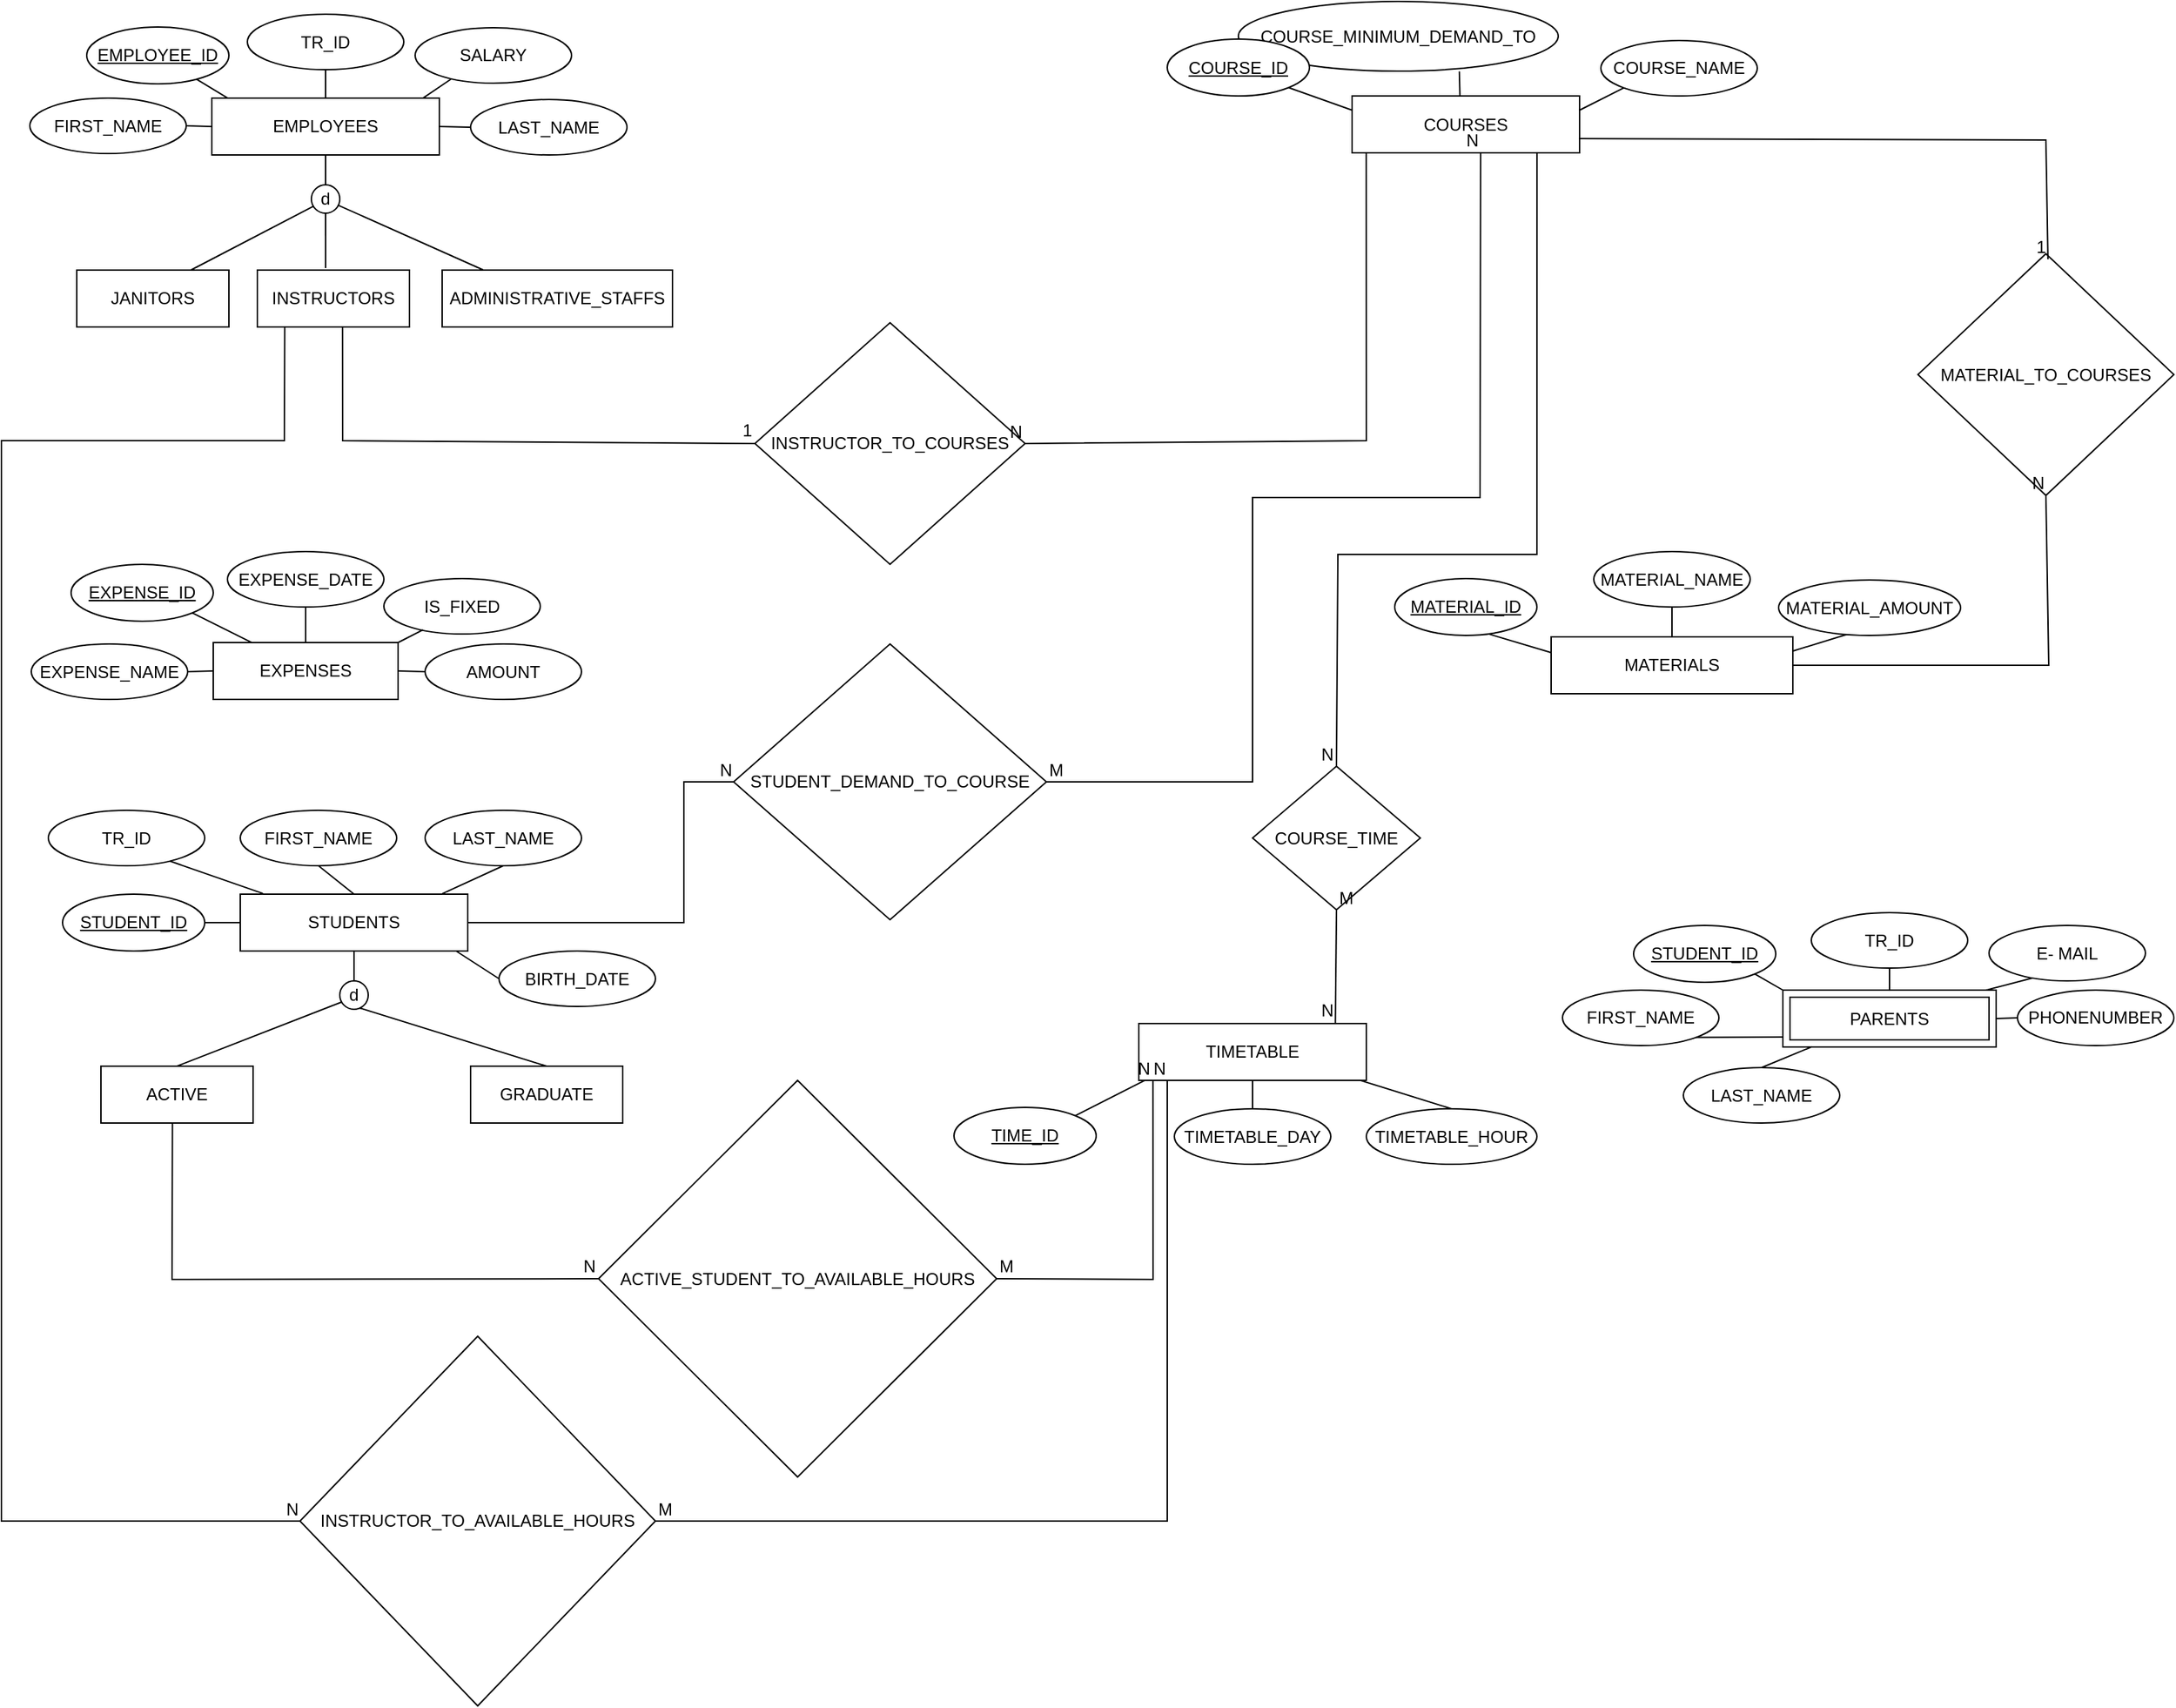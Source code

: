 <mxfile version="22.1.4" type="device">
  <diagram name="Sayfa -1" id="d-kzM8eMWP5BgxHmfikW">
    <mxGraphModel dx="7234" dy="7823" grid="1" gridSize="10" guides="1" tooltips="1" connect="1" arrows="1" fold="1" page="1" pageScale="1" pageWidth="1169" pageHeight="827" math="0" shadow="0">
      <root>
        <mxCell id="0" />
        <mxCell id="1" parent="0" />
        <mxCell id="DwUaBpvBbQlG7ZUZZvnP-1" value="EMPLOYEES" style="rounded=0;whiteSpace=wrap;html=1;" parent="1" vertex="1">
          <mxGeometry x="-3332" y="-5721" width="160" height="40" as="geometry" />
        </mxCell>
        <mxCell id="DwUaBpvBbQlG7ZUZZvnP-3" value="FIRST_NAME" style="ellipse;whiteSpace=wrap;html=1;" parent="1" vertex="1">
          <mxGeometry x="-3460" y="-5721" width="110" height="39" as="geometry" />
        </mxCell>
        <mxCell id="DwUaBpvBbQlG7ZUZZvnP-8" value="TR_ID" style="ellipse;whiteSpace=wrap;html=1;" parent="1" vertex="1">
          <mxGeometry x="-3307" y="-5780" width="110" height="39" as="geometry" />
        </mxCell>
        <mxCell id="DwUaBpvBbQlG7ZUZZvnP-9" value="SALARY" style="ellipse;whiteSpace=wrap;html=1;" parent="1" vertex="1">
          <mxGeometry x="-3189" y="-5770.5" width="110" height="39" as="geometry" />
        </mxCell>
        <mxCell id="DwUaBpvBbQlG7ZUZZvnP-14" value="" style="endArrow=none;html=1;rounded=0;entryX=0.5;entryY=1;entryDx=0;entryDy=0;exitX=0.5;exitY=0;exitDx=0;exitDy=0;" parent="1" source="DwUaBpvBbQlG7ZUZZvnP-1" target="DwUaBpvBbQlG7ZUZZvnP-8" edge="1">
          <mxGeometry width="50" height="50" relative="1" as="geometry">
            <mxPoint x="-3310" y="-5690" as="sourcePoint" />
            <mxPoint x="-3260" y="-5740" as="targetPoint" />
          </mxGeometry>
        </mxCell>
        <mxCell id="DwUaBpvBbQlG7ZUZZvnP-15" value="" style="endArrow=none;html=1;rounded=0;entryX=0.228;entryY=0.929;entryDx=0;entryDy=0;entryPerimeter=0;exitX=0.929;exitY=-0.002;exitDx=0;exitDy=0;exitPerimeter=0;" parent="1" source="DwUaBpvBbQlG7ZUZZvnP-1" target="DwUaBpvBbQlG7ZUZZvnP-9" edge="1">
          <mxGeometry width="50" height="50" relative="1" as="geometry">
            <mxPoint x="-3210" y="-5720" as="sourcePoint" />
            <mxPoint x="-3190" y="-5740" as="targetPoint" />
          </mxGeometry>
        </mxCell>
        <mxCell id="DwUaBpvBbQlG7ZUZZvnP-16" value="" style="endArrow=none;html=1;rounded=0;entryX=1;entryY=0.5;entryDx=0;entryDy=0;exitX=0;exitY=0.5;exitDx=0;exitDy=0;" parent="1" source="DwUaBpvBbQlG7ZUZZvnP-1" target="DwUaBpvBbQlG7ZUZZvnP-3" edge="1">
          <mxGeometry width="50" height="50" relative="1" as="geometry">
            <mxPoint x="-3110" y="-5650" as="sourcePoint" />
            <mxPoint x="-3390" y="-5740" as="targetPoint" />
          </mxGeometry>
        </mxCell>
        <mxCell id="DwUaBpvBbQlG7ZUZZvnP-20" value="JANITORS" style="rounded=0;whiteSpace=wrap;html=1;" parent="1" vertex="1">
          <mxGeometry x="-3427" y="-5600" width="107" height="40" as="geometry" />
        </mxCell>
        <mxCell id="DwUaBpvBbQlG7ZUZZvnP-22" value="INSTRUCTORS" style="rounded=0;whiteSpace=wrap;html=1;" parent="1" vertex="1">
          <mxGeometry x="-3300" y="-5600" width="107" height="40" as="geometry" />
        </mxCell>
        <mxCell id="DwUaBpvBbQlG7ZUZZvnP-23" value="ADMINISTRATIVE_STAFFS" style="rounded=0;whiteSpace=wrap;html=1;" parent="1" vertex="1">
          <mxGeometry x="-3170" y="-5600" width="162" height="40" as="geometry" />
        </mxCell>
        <mxCell id="DwUaBpvBbQlG7ZUZZvnP-24" value="" style="endArrow=none;html=1;rounded=0;exitX=0.449;exitY=-0.035;exitDx=0;exitDy=0;exitPerimeter=0;entryX=0.5;entryY=1;entryDx=0;entryDy=0;" parent="1" source="DwUaBpvBbQlG7ZUZZvnP-22" target="DwUaBpvBbQlG7ZUZZvnP-26" edge="1">
          <mxGeometry width="50" height="50" relative="1" as="geometry">
            <mxPoint x="-3270" y="-5620" as="sourcePoint" />
            <mxPoint x="-3280" y="-5640" as="targetPoint" />
          </mxGeometry>
        </mxCell>
        <mxCell id="DwUaBpvBbQlG7ZUZZvnP-25" value="" style="endArrow=none;html=1;rounded=0;exitX=0.75;exitY=0;exitDx=0;exitDy=0;entryX=0.195;entryY=0.693;entryDx=0;entryDy=0;entryPerimeter=0;" parent="1" source="DwUaBpvBbQlG7ZUZZvnP-20" target="DwUaBpvBbQlG7ZUZZvnP-26" edge="1">
          <mxGeometry width="50" height="50" relative="1" as="geometry">
            <mxPoint x="-3270" y="-5620" as="sourcePoint" />
            <mxPoint x="-3280" y="-5640" as="targetPoint" />
          </mxGeometry>
        </mxCell>
        <mxCell id="DwUaBpvBbQlG7ZUZZvnP-26" value="d" style="ellipse;whiteSpace=wrap;html=1;aspect=fixed;" parent="1" vertex="1">
          <mxGeometry x="-3262" y="-5660" width="20" height="20" as="geometry" />
        </mxCell>
        <mxCell id="DwUaBpvBbQlG7ZUZZvnP-28" value="" style="endArrow=none;html=1;rounded=0;exitX=0.178;exitY=-0.003;exitDx=0;exitDy=0;entryX=0.949;entryY=0.72;entryDx=0;entryDy=0;entryPerimeter=0;exitPerimeter=0;" parent="1" source="DwUaBpvBbQlG7ZUZZvnP-23" target="DwUaBpvBbQlG7ZUZZvnP-26" edge="1">
          <mxGeometry width="50" height="50" relative="1" as="geometry">
            <mxPoint x="-3270" y="-5620" as="sourcePoint" />
            <mxPoint x="-3220" y="-5670" as="targetPoint" />
          </mxGeometry>
        </mxCell>
        <mxCell id="DwUaBpvBbQlG7ZUZZvnP-29" value="" style="endArrow=none;html=1;rounded=0;entryX=0.5;entryY=1;entryDx=0;entryDy=0;exitX=0.5;exitY=0;exitDx=0;exitDy=0;" parent="1" source="DwUaBpvBbQlG7ZUZZvnP-26" target="DwUaBpvBbQlG7ZUZZvnP-1" edge="1">
          <mxGeometry width="50" height="50" relative="1" as="geometry">
            <mxPoint x="-3270" y="-5620" as="sourcePoint" />
            <mxPoint x="-3220" y="-5670" as="targetPoint" />
          </mxGeometry>
        </mxCell>
        <mxCell id="DwUaBpvBbQlG7ZUZZvnP-54" value="STUDENTS" style="rounded=0;whiteSpace=wrap;html=1;" parent="1" vertex="1">
          <mxGeometry x="-3312" y="-5161" width="160" height="40" as="geometry" />
        </mxCell>
        <mxCell id="DwUaBpvBbQlG7ZUZZvnP-55" value="TR_ID" style="ellipse;whiteSpace=wrap;html=1;" parent="1" vertex="1">
          <mxGeometry x="-3447" y="-5220" width="110" height="39" as="geometry" />
        </mxCell>
        <mxCell id="DwUaBpvBbQlG7ZUZZvnP-56" value="FIRST_NAME" style="ellipse;whiteSpace=wrap;html=1;" parent="1" vertex="1">
          <mxGeometry x="-3312" y="-5220" width="110" height="39" as="geometry" />
        </mxCell>
        <mxCell id="DwUaBpvBbQlG7ZUZZvnP-59" value="" style="endArrow=none;html=1;rounded=0;entryX=0.5;entryY=1;entryDx=0;entryDy=0;exitX=0.5;exitY=0;exitDx=0;exitDy=0;" parent="1" source="DwUaBpvBbQlG7ZUZZvnP-54" target="DwUaBpvBbQlG7ZUZZvnP-56" edge="1">
          <mxGeometry width="50" height="50" relative="1" as="geometry">
            <mxPoint x="-3290" y="-5130" as="sourcePoint" />
            <mxPoint x="-3240" y="-5180" as="targetPoint" />
          </mxGeometry>
        </mxCell>
        <mxCell id="DwUaBpvBbQlG7ZUZZvnP-61" value="" style="endArrow=none;html=1;rounded=0;exitX=0.1;exitY=-0.011;exitDx=0;exitDy=0;exitPerimeter=0;entryX=0.778;entryY=0.917;entryDx=0;entryDy=0;entryPerimeter=0;" parent="1" source="DwUaBpvBbQlG7ZUZZvnP-54" target="DwUaBpvBbQlG7ZUZZvnP-55" edge="1">
          <mxGeometry width="50" height="50" relative="1" as="geometry">
            <mxPoint x="-3380" y="-5140" as="sourcePoint" />
            <mxPoint x="-3370" y="-5180" as="targetPoint" />
          </mxGeometry>
        </mxCell>
        <mxCell id="DwUaBpvBbQlG7ZUZZvnP-64" value="ACTIVE" style="rounded=0;whiteSpace=wrap;html=1;" parent="1" vertex="1">
          <mxGeometry x="-3410" y="-5040" width="107" height="40" as="geometry" />
        </mxCell>
        <mxCell id="DwUaBpvBbQlG7ZUZZvnP-66" value="GRADUATE" style="rounded=0;whiteSpace=wrap;html=1;" parent="1" vertex="1">
          <mxGeometry x="-3150" y="-5040" width="107" height="40" as="geometry" />
        </mxCell>
        <mxCell id="DwUaBpvBbQlG7ZUZZvnP-68" value="" style="endArrow=none;html=1;rounded=0;exitX=0.5;exitY=0;exitDx=0;exitDy=0;entryX=0.195;entryY=0.693;entryDx=0;entryDy=0;entryPerimeter=0;" parent="1" source="DwUaBpvBbQlG7ZUZZvnP-64" target="DwUaBpvBbQlG7ZUZZvnP-69" edge="1">
          <mxGeometry width="50" height="50" relative="1" as="geometry">
            <mxPoint x="-3250" y="-5060" as="sourcePoint" />
            <mxPoint x="-3260" y="-5080" as="targetPoint" />
          </mxGeometry>
        </mxCell>
        <mxCell id="DwUaBpvBbQlG7ZUZZvnP-69" value="d" style="ellipse;whiteSpace=wrap;html=1;aspect=fixed;" parent="1" vertex="1">
          <mxGeometry x="-3242" y="-5100" width="20" height="20" as="geometry" />
        </mxCell>
        <mxCell id="DwUaBpvBbQlG7ZUZZvnP-70" value="" style="endArrow=none;html=1;rounded=0;exitX=0.5;exitY=0;exitDx=0;exitDy=0;entryX=0.707;entryY=0.955;entryDx=0;entryDy=0;entryPerimeter=0;" parent="1" source="DwUaBpvBbQlG7ZUZZvnP-66" target="DwUaBpvBbQlG7ZUZZvnP-69" edge="1">
          <mxGeometry width="50" height="50" relative="1" as="geometry">
            <mxPoint x="-3250" y="-5060" as="sourcePoint" />
            <mxPoint x="-3200" y="-5110" as="targetPoint" />
          </mxGeometry>
        </mxCell>
        <mxCell id="DwUaBpvBbQlG7ZUZZvnP-73" value="" style="endArrow=none;html=1;rounded=0;entryX=0.5;entryY=1;entryDx=0;entryDy=0;exitX=0.5;exitY=0;exitDx=0;exitDy=0;" parent="1" source="DwUaBpvBbQlG7ZUZZvnP-69" target="DwUaBpvBbQlG7ZUZZvnP-54" edge="1">
          <mxGeometry width="50" height="50" relative="1" as="geometry">
            <mxPoint x="-3250" y="-5060" as="sourcePoint" />
            <mxPoint x="-3200" y="-5110" as="targetPoint" />
          </mxGeometry>
        </mxCell>
        <mxCell id="DwUaBpvBbQlG7ZUZZvnP-74" value="" style="endArrow=none;html=1;rounded=0;entryX=0;entryY=0.5;entryDx=0;entryDy=0;exitX=1;exitY=0.5;exitDx=0;exitDy=0;" parent="1" source="qjkU8IZS4I7HpVYI03z5-11" target="DwUaBpvBbQlG7ZUZZvnP-54" edge="1">
          <mxGeometry width="50" height="50" relative="1" as="geometry">
            <mxPoint x="-3337.0" y="-5139.5" as="sourcePoint" />
            <mxPoint x="-3320" y="-5120" as="targetPoint" />
          </mxGeometry>
        </mxCell>
        <mxCell id="DwUaBpvBbQlG7ZUZZvnP-76" value="FIRST_NAME" style="ellipse;whiteSpace=wrap;html=1;" parent="1" vertex="1">
          <mxGeometry x="-2382" y="-5093.5" width="110" height="39" as="geometry" />
        </mxCell>
        <mxCell id="DwUaBpvBbQlG7ZUZZvnP-80" value="" style="endArrow=none;html=1;rounded=0;exitX=0.007;exitY=0.826;exitDx=0;exitDy=0;entryX=1;entryY=1;entryDx=0;entryDy=0;exitPerimeter=0;" parent="1" source="qjkU8IZS4I7HpVYI03z5-7" target="DwUaBpvBbQlG7ZUZZvnP-76" edge="1">
          <mxGeometry width="50" height="50" relative="1" as="geometry">
            <mxPoint x="-2230.665" y="-5091.02" as="sourcePoint" />
            <mxPoint x="-2210" y="-5123.5" as="targetPoint" />
          </mxGeometry>
        </mxCell>
        <mxCell id="DwUaBpvBbQlG7ZUZZvnP-91" value="E- MAIL" style="ellipse;whiteSpace=wrap;html=1;" parent="1" vertex="1">
          <mxGeometry x="-2082" y="-5139" width="110" height="39" as="geometry" />
        </mxCell>
        <mxCell id="DwUaBpvBbQlG7ZUZZvnP-92" value="PHONENUMBER" style="ellipse;whiteSpace=wrap;html=1;" parent="1" vertex="1">
          <mxGeometry x="-2062" y="-5093.5" width="110" height="39" as="geometry" />
        </mxCell>
        <mxCell id="DwUaBpvBbQlG7ZUZZvnP-93" value="" style="endArrow=none;html=1;rounded=0;exitX=0.943;exitY=0.009;exitDx=0;exitDy=0;entryX=0.278;entryY=0.948;entryDx=0;entryDy=0;exitPerimeter=0;entryPerimeter=0;" parent="1" source="qjkU8IZS4I7HpVYI03z5-7" target="DwUaBpvBbQlG7ZUZZvnP-91" edge="1">
          <mxGeometry width="50" height="50" relative="1" as="geometry">
            <mxPoint x="-2164.5" y="-5093.5" as="sourcePoint" />
            <mxPoint x="-2037" y="-5293.5" as="targetPoint" />
          </mxGeometry>
        </mxCell>
        <mxCell id="DwUaBpvBbQlG7ZUZZvnP-94" value="" style="endArrow=none;html=1;rounded=0;exitX=1;exitY=0.5;exitDx=0;exitDy=0;entryX=0;entryY=0.5;entryDx=0;entryDy=0;" parent="1" source="qjkU8IZS4I7HpVYI03z5-7" target="DwUaBpvBbQlG7ZUZZvnP-92" edge="1">
          <mxGeometry width="50" height="50" relative="1" as="geometry">
            <mxPoint x="-2082" y="-5093.5" as="sourcePoint" />
            <mxPoint x="-2067" y="-5293.5" as="targetPoint" />
          </mxGeometry>
        </mxCell>
        <mxCell id="DwUaBpvBbQlG7ZUZZvnP-99" value="EXPENSES" style="rounded=0;whiteSpace=wrap;html=1;" parent="1" vertex="1">
          <mxGeometry x="-3331" y="-5338" width="130" height="40" as="geometry" />
        </mxCell>
        <mxCell id="DwUaBpvBbQlG7ZUZZvnP-104" value="EXPENSE_NAME" style="ellipse;whiteSpace=wrap;html=1;" parent="1" vertex="1">
          <mxGeometry x="-3459" y="-5337" width="110" height="39" as="geometry" />
        </mxCell>
        <mxCell id="DwUaBpvBbQlG7ZUZZvnP-105" value="" style="endArrow=none;html=1;rounded=0;exitX=0;exitY=0.5;exitDx=0;exitDy=0;entryX=1;entryY=0.5;entryDx=0;entryDy=0;" parent="1" source="DwUaBpvBbQlG7ZUZZvnP-99" target="DwUaBpvBbQlG7ZUZZvnP-104" edge="1">
          <mxGeometry width="50" height="50" relative="1" as="geometry">
            <mxPoint x="-2809" y="-5418" as="sourcePoint" />
            <mxPoint x="-2759" y="-5468" as="targetPoint" />
          </mxGeometry>
        </mxCell>
        <mxCell id="DwUaBpvBbQlG7ZUZZvnP-106" value="EXPENSE_DATE" style="ellipse;whiteSpace=wrap;html=1;" parent="1" vertex="1">
          <mxGeometry x="-3321" y="-5402" width="110" height="39" as="geometry" />
        </mxCell>
        <mxCell id="DwUaBpvBbQlG7ZUZZvnP-107" value="" style="endArrow=none;html=1;rounded=0;exitX=0.5;exitY=0;exitDx=0;exitDy=0;entryX=0.5;entryY=1;entryDx=0;entryDy=0;" parent="1" source="DwUaBpvBbQlG7ZUZZvnP-99" target="DwUaBpvBbQlG7ZUZZvnP-106" edge="1">
          <mxGeometry width="50" height="50" relative="1" as="geometry">
            <mxPoint x="-3119" y="-5298" as="sourcePoint" />
            <mxPoint x="-3069" y="-5348" as="targetPoint" />
          </mxGeometry>
        </mxCell>
        <mxCell id="DwUaBpvBbQlG7ZUZZvnP-108" value="IS_FIXED" style="ellipse;whiteSpace=wrap;html=1;" parent="1" vertex="1">
          <mxGeometry x="-3211" y="-5383" width="110" height="39" as="geometry" />
        </mxCell>
        <mxCell id="DwUaBpvBbQlG7ZUZZvnP-109" value="" style="endArrow=none;html=1;rounded=0;exitX=1;exitY=0;exitDx=0;exitDy=0;entryX=0.25;entryY=0.924;entryDx=0;entryDy=0;entryPerimeter=0;" parent="1" source="DwUaBpvBbQlG7ZUZZvnP-99" target="DwUaBpvBbQlG7ZUZZvnP-108" edge="1">
          <mxGeometry width="50" height="50" relative="1" as="geometry">
            <mxPoint x="-3099" y="-5258" as="sourcePoint" />
            <mxPoint x="-3049" y="-5308" as="targetPoint" />
          </mxGeometry>
        </mxCell>
        <mxCell id="DwUaBpvBbQlG7ZUZZvnP-110" value="COURSES" style="rounded=0;whiteSpace=wrap;html=1;" parent="1" vertex="1">
          <mxGeometry x="-2530" y="-5722.5" width="160" height="40" as="geometry" />
        </mxCell>
        <mxCell id="DwUaBpvBbQlG7ZUZZvnP-112" value="COURSE_MINIMUM_DEMAND_TO" style="ellipse;whiteSpace=wrap;html=1;" parent="1" vertex="1">
          <mxGeometry x="-2610" y="-5789" width="225" height="49" as="geometry" />
        </mxCell>
        <mxCell id="DwUaBpvBbQlG7ZUZZvnP-114" value="" style="endArrow=none;html=1;rounded=0;entryX=0;entryY=1;entryDx=0;entryDy=0;exitX=1;exitY=0.25;exitDx=0;exitDy=0;" parent="1" source="DwUaBpvBbQlG7ZUZZvnP-110" target="qjkU8IZS4I7HpVYI03z5-35" edge="1">
          <mxGeometry width="50" height="50" relative="1" as="geometry">
            <mxPoint x="-2520" y="-5561.5" as="sourcePoint" />
            <mxPoint x="-2550" y="-5702.5" as="targetPoint" />
          </mxGeometry>
        </mxCell>
        <mxCell id="DwUaBpvBbQlG7ZUZZvnP-115" value="" style="endArrow=none;html=1;rounded=0;entryX=0.513;entryY=1.005;entryDx=0;entryDy=0;exitX=0.474;exitY=0;exitDx=0;exitDy=0;exitPerimeter=0;entryPerimeter=0;" parent="1" source="DwUaBpvBbQlG7ZUZZvnP-110" edge="1">
          <mxGeometry width="50" height="50" relative="1" as="geometry">
            <mxPoint x="-2750" y="-5421.5" as="sourcePoint" />
            <mxPoint x="-2454.575" y="-5739.755" as="targetPoint" />
          </mxGeometry>
        </mxCell>
        <mxCell id="DwUaBpvBbQlG7ZUZZvnP-118" value="MATERIALS" style="rounded=0;whiteSpace=wrap;html=1;" parent="1" vertex="1">
          <mxGeometry x="-2390" y="-5342" width="170" height="40" as="geometry" />
        </mxCell>
        <mxCell id="DwUaBpvBbQlG7ZUZZvnP-121" value="" style="endArrow=none;html=1;rounded=0;exitX=0.001;exitY=0.279;exitDx=0;exitDy=0;entryX=0.659;entryY=0.973;entryDx=0;entryDy=0;exitPerimeter=0;entryPerimeter=0;" parent="1" source="DwUaBpvBbQlG7ZUZZvnP-118" target="qjkU8IZS4I7HpVYI03z5-55" edge="1">
          <mxGeometry width="50" height="50" relative="1" as="geometry">
            <mxPoint x="-2560" y="-5252" as="sourcePoint" />
            <mxPoint x="-2416.088" y="-5348.719" as="targetPoint" />
          </mxGeometry>
        </mxCell>
        <mxCell id="DwUaBpvBbQlG7ZUZZvnP-122" value="" style="endArrow=none;html=1;rounded=0;entryX=0.5;entryY=1;entryDx=0;entryDy=0;exitX=0.5;exitY=0;exitDx=0;exitDy=0;" parent="1" source="DwUaBpvBbQlG7ZUZZvnP-118" target="DwUaBpvBbQlG7ZUZZvnP-125" edge="1">
          <mxGeometry width="50" height="50" relative="1" as="geometry">
            <mxPoint x="-2450" y="-5222" as="sourcePoint" />
            <mxPoint x="-2400" y="-5272" as="targetPoint" />
          </mxGeometry>
        </mxCell>
        <mxCell id="DwUaBpvBbQlG7ZUZZvnP-123" value="" style="endArrow=none;html=1;rounded=0;entryX=0.389;entryY=0.967;entryDx=0;entryDy=0;entryPerimeter=0;exitX=1;exitY=0.25;exitDx=0;exitDy=0;" parent="1" source="DwUaBpvBbQlG7ZUZZvnP-118" target="DwUaBpvBbQlG7ZUZZvnP-126" edge="1">
          <mxGeometry width="50" height="50" relative="1" as="geometry">
            <mxPoint x="-2290" y="-5182" as="sourcePoint" />
            <mxPoint x="-2240" y="-5232" as="targetPoint" />
          </mxGeometry>
        </mxCell>
        <mxCell id="DwUaBpvBbQlG7ZUZZvnP-125" value="MATERIAL_NAME" style="ellipse;whiteSpace=wrap;html=1;" parent="1" vertex="1">
          <mxGeometry x="-2360" y="-5402" width="110" height="39" as="geometry" />
        </mxCell>
        <mxCell id="DwUaBpvBbQlG7ZUZZvnP-126" value="MATERIAL_AMOUNT" style="ellipse;whiteSpace=wrap;html=1;" parent="1" vertex="1">
          <mxGeometry x="-2230" y="-5382" width="128" height="39" as="geometry" />
        </mxCell>
        <mxCell id="qjkU8IZS4I7HpVYI03z5-7" value="PARENTS" style="shape=ext;margin=3;double=1;whiteSpace=wrap;html=1;align=center;" parent="1" vertex="1">
          <mxGeometry x="-2227" y="-5093.5" width="150" height="40" as="geometry" />
        </mxCell>
        <mxCell id="qjkU8IZS4I7HpVYI03z5-8" value="LAST_NAME" style="ellipse;whiteSpace=wrap;html=1;" parent="1" vertex="1">
          <mxGeometry x="-3182" y="-5220" width="110" height="39" as="geometry" />
        </mxCell>
        <mxCell id="qjkU8IZS4I7HpVYI03z5-10" value="" style="endArrow=none;html=1;rounded=0;exitX=0.888;exitY=-0.008;exitDx=0;exitDy=0;exitPerimeter=0;entryX=0.5;entryY=1;entryDx=0;entryDy=0;" parent="1" source="DwUaBpvBbQlG7ZUZZvnP-54" target="qjkU8IZS4I7HpVYI03z5-8" edge="1">
          <mxGeometry width="50" height="50" relative="1" as="geometry">
            <mxPoint x="-3010" y="-5200" as="sourcePoint" />
            <mxPoint x="-2960" y="-5250" as="targetPoint" />
          </mxGeometry>
        </mxCell>
        <mxCell id="qjkU8IZS4I7HpVYI03z5-11" value="STUDENT_ID" style="ellipse;whiteSpace=wrap;html=1;align=center;fontStyle=4;" parent="1" vertex="1">
          <mxGeometry x="-3437" y="-5161" width="100" height="40" as="geometry" />
        </mxCell>
        <mxCell id="qjkU8IZS4I7HpVYI03z5-13" value="STUDENT_ID" style="ellipse;whiteSpace=wrap;html=1;align=center;fontStyle=4;" parent="1" vertex="1">
          <mxGeometry x="-2332" y="-5139" width="100" height="40" as="geometry" />
        </mxCell>
        <mxCell id="qjkU8IZS4I7HpVYI03z5-14" value="" style="endArrow=none;html=1;rounded=0;entryX=0;entryY=0;entryDx=0;entryDy=0;exitX=1;exitY=1;exitDx=0;exitDy=0;" parent="1" source="qjkU8IZS4I7HpVYI03z5-13" target="qjkU8IZS4I7HpVYI03z5-7" edge="1">
          <mxGeometry width="50" height="50" relative="1" as="geometry">
            <mxPoint x="-2112" y="-5009" as="sourcePoint" />
            <mxPoint x="-2357" y="-5103.5" as="targetPoint" />
          </mxGeometry>
        </mxCell>
        <mxCell id="qjkU8IZS4I7HpVYI03z5-15" value="LAST_NAME" style="ellipse;whiteSpace=wrap;html=1;" parent="1" vertex="1">
          <mxGeometry x="-2297" y="-5039" width="110" height="39" as="geometry" />
        </mxCell>
        <mxCell id="qjkU8IZS4I7HpVYI03z5-17" value="" style="endArrow=none;html=1;rounded=0;exitX=0.5;exitY=0;exitDx=0;exitDy=0;entryX=0.137;entryY=0.995;entryDx=0;entryDy=0;entryPerimeter=0;" parent="1" source="qjkU8IZS4I7HpVYI03z5-15" target="qjkU8IZS4I7HpVYI03z5-7" edge="1">
          <mxGeometry width="50" height="50" relative="1" as="geometry">
            <mxPoint x="-2232" y="-4999" as="sourcePoint" />
            <mxPoint x="-2182" y="-5049" as="targetPoint" />
          </mxGeometry>
        </mxCell>
        <mxCell id="qjkU8IZS4I7HpVYI03z5-18" value="TR_ID" style="ellipse;whiteSpace=wrap;html=1;" parent="1" vertex="1">
          <mxGeometry x="-2207" y="-5148" width="110" height="39" as="geometry" />
        </mxCell>
        <mxCell id="qjkU8IZS4I7HpVYI03z5-19" value="" style="endArrow=none;html=1;rounded=0;entryX=0.5;entryY=1;entryDx=0;entryDy=0;exitX=0.5;exitY=0;exitDx=0;exitDy=0;" parent="1" source="qjkU8IZS4I7HpVYI03z5-7" target="qjkU8IZS4I7HpVYI03z5-18" edge="1">
          <mxGeometry width="50" height="50" relative="1" as="geometry">
            <mxPoint x="-2232" y="-4999" as="sourcePoint" />
            <mxPoint x="-2182" y="-5049" as="targetPoint" />
          </mxGeometry>
        </mxCell>
        <mxCell id="qjkU8IZS4I7HpVYI03z5-20" value="EXPENSE_ID" style="ellipse;whiteSpace=wrap;html=1;align=center;fontStyle=4;" parent="1" vertex="1">
          <mxGeometry x="-3431" y="-5393" width="100" height="40" as="geometry" />
        </mxCell>
        <mxCell id="qjkU8IZS4I7HpVYI03z5-21" value="" style="endArrow=none;html=1;rounded=0;entryX=1;entryY=1;entryDx=0;entryDy=0;exitX=0.211;exitY=0.006;exitDx=0;exitDy=0;exitPerimeter=0;" parent="1" source="DwUaBpvBbQlG7ZUZZvnP-99" target="qjkU8IZS4I7HpVYI03z5-20" edge="1">
          <mxGeometry width="50" height="50" relative="1" as="geometry">
            <mxPoint x="-2982" y="-5143" as="sourcePoint" />
            <mxPoint x="-2932" y="-5193" as="targetPoint" />
          </mxGeometry>
        </mxCell>
        <mxCell id="qjkU8IZS4I7HpVYI03z5-22" value="AMOUNT" style="ellipse;whiteSpace=wrap;html=1;" parent="1" vertex="1">
          <mxGeometry x="-3182" y="-5337" width="110" height="39" as="geometry" />
        </mxCell>
        <mxCell id="qjkU8IZS4I7HpVYI03z5-23" value="" style="endArrow=none;html=1;rounded=0;entryX=1;entryY=0.5;entryDx=0;entryDy=0;exitX=0;exitY=0.5;exitDx=0;exitDy=0;" parent="1" source="qjkU8IZS4I7HpVYI03z5-22" target="DwUaBpvBbQlG7ZUZZvnP-99" edge="1">
          <mxGeometry width="50" height="50" relative="1" as="geometry">
            <mxPoint x="-3332" y="-5273" as="sourcePoint" />
            <mxPoint x="-3256" y="-5364" as="targetPoint" />
          </mxGeometry>
        </mxCell>
        <mxCell id="qjkU8IZS4I7HpVYI03z5-33" value="COURSE_ID" style="ellipse;whiteSpace=wrap;html=1;align=center;fontStyle=4;" parent="1" vertex="1">
          <mxGeometry x="-2660" y="-5762.5" width="100" height="40" as="geometry" />
        </mxCell>
        <mxCell id="qjkU8IZS4I7HpVYI03z5-34" value="" style="endArrow=none;html=1;rounded=0;entryX=1;entryY=1;entryDx=0;entryDy=0;exitX=0;exitY=0.25;exitDx=0;exitDy=0;" parent="1" source="DwUaBpvBbQlG7ZUZZvnP-110" target="qjkU8IZS4I7HpVYI03z5-33" edge="1">
          <mxGeometry width="50" height="50" relative="1" as="geometry">
            <mxPoint x="-2520" y="-5702.5" as="sourcePoint" />
            <mxPoint x="-2556" y="-5627.5" as="targetPoint" />
          </mxGeometry>
        </mxCell>
        <mxCell id="qjkU8IZS4I7HpVYI03z5-35" value="COURSE_NAME" style="ellipse;whiteSpace=wrap;html=1;" parent="1" vertex="1">
          <mxGeometry x="-2355" y="-5761.5" width="110" height="39" as="geometry" />
        </mxCell>
        <mxCell id="qjkU8IZS4I7HpVYI03z5-36" value="EMPLOYEE_ID" style="ellipse;whiteSpace=wrap;html=1;align=center;fontStyle=4;" parent="1" vertex="1">
          <mxGeometry x="-3420" y="-5771" width="100" height="40" as="geometry" />
        </mxCell>
        <mxCell id="qjkU8IZS4I7HpVYI03z5-37" value="" style="endArrow=none;html=1;rounded=0;entryX=0.774;entryY=0.92;entryDx=0;entryDy=0;exitX=0.069;exitY=-0.002;exitDx=0;exitDy=0;entryPerimeter=0;exitPerimeter=0;" parent="1" source="DwUaBpvBbQlG7ZUZZvnP-1" target="qjkU8IZS4I7HpVYI03z5-36" edge="1">
          <mxGeometry width="50" height="50" relative="1" as="geometry">
            <mxPoint x="-3325" y="-5721" as="sourcePoint" />
            <mxPoint x="-3350" y="-5741" as="targetPoint" />
          </mxGeometry>
        </mxCell>
        <mxCell id="qjkU8IZS4I7HpVYI03z5-39" value="LAST_NAME" style="ellipse;whiteSpace=wrap;html=1;" parent="1" vertex="1">
          <mxGeometry x="-3150" y="-5720" width="110" height="39" as="geometry" />
        </mxCell>
        <mxCell id="qjkU8IZS4I7HpVYI03z5-40" value="" style="endArrow=none;html=1;rounded=0;exitX=0;exitY=0.5;exitDx=0;exitDy=0;entryX=1;entryY=0.5;entryDx=0;entryDy=0;" parent="1" source="qjkU8IZS4I7HpVYI03z5-39" target="DwUaBpvBbQlG7ZUZZvnP-1" edge="1">
          <mxGeometry width="50" height="50" relative="1" as="geometry">
            <mxPoint x="-3289" y="-5671" as="sourcePoint" />
            <mxPoint x="-3210" y="-5670" as="targetPoint" />
          </mxGeometry>
        </mxCell>
        <mxCell id="qjkU8IZS4I7HpVYI03z5-42" value="INSTRUCTOR_TO_COURSES" style="shape=rhombus;perimeter=rhombusPerimeter;whiteSpace=wrap;html=1;align=center;" parent="1" vertex="1">
          <mxGeometry x="-2950" y="-5563" width="190" height="170" as="geometry" />
        </mxCell>
        <mxCell id="qjkU8IZS4I7HpVYI03z5-51" value="" style="endArrow=none;html=1;rounded=0;entryX=0;entryY=0.5;entryDx=0;entryDy=0;exitX=0.56;exitY=0.999;exitDx=0;exitDy=0;exitPerimeter=0;" parent="1" source="DwUaBpvBbQlG7ZUZZvnP-22" target="qjkU8IZS4I7HpVYI03z5-42" edge="1">
          <mxGeometry relative="1" as="geometry">
            <mxPoint x="-3030" y="-5478.34" as="sourcePoint" />
            <mxPoint x="-2870" y="-5478.34" as="targetPoint" />
            <Array as="points">
              <mxPoint x="-3240" y="-5480" />
            </Array>
          </mxGeometry>
        </mxCell>
        <mxCell id="qjkU8IZS4I7HpVYI03z5-52" value="1" style="resizable=0;html=1;whiteSpace=wrap;align=right;verticalAlign=bottom;" parent="qjkU8IZS4I7HpVYI03z5-51" connectable="0" vertex="1">
          <mxGeometry x="1" relative="1" as="geometry" />
        </mxCell>
        <mxCell id="qjkU8IZS4I7HpVYI03z5-55" value="MATERIAL_ID" style="ellipse;whiteSpace=wrap;html=1;align=center;fontStyle=4;" parent="1" vertex="1">
          <mxGeometry x="-2500" y="-5383" width="100" height="40" as="geometry" />
        </mxCell>
        <mxCell id="qjkU8IZS4I7HpVYI03z5-57" value="MATERIAL_TO_COURSES" style="shape=rhombus;perimeter=rhombusPerimeter;whiteSpace=wrap;html=1;align=center;" parent="1" vertex="1">
          <mxGeometry x="-2132" y="-5611.5" width="180" height="170" as="geometry" />
        </mxCell>
        <mxCell id="qjkU8IZS4I7HpVYI03z5-66" value="" style="endArrow=none;html=1;rounded=0;exitX=1;exitY=0.75;exitDx=0;exitDy=0;entryX=0.508;entryY=0.023;entryDx=0;entryDy=0;entryPerimeter=0;" parent="1" source="DwUaBpvBbQlG7ZUZZvnP-110" target="qjkU8IZS4I7HpVYI03z5-57" edge="1">
          <mxGeometry relative="1" as="geometry">
            <mxPoint x="-2342" y="-5561.5" as="sourcePoint" />
            <mxPoint x="-2182" y="-5561.5" as="targetPoint" />
            <Array as="points">
              <mxPoint x="-2042" y="-5691.5" />
            </Array>
          </mxGeometry>
        </mxCell>
        <mxCell id="qjkU8IZS4I7HpVYI03z5-67" value="1" style="resizable=0;html=1;whiteSpace=wrap;align=right;verticalAlign=bottom;" parent="qjkU8IZS4I7HpVYI03z5-66" connectable="0" vertex="1">
          <mxGeometry x="1" relative="1" as="geometry" />
        </mxCell>
        <mxCell id="qjkU8IZS4I7HpVYI03z5-70" value="" style="endArrow=none;html=1;rounded=0;exitX=1;exitY=0.5;exitDx=0;exitDy=0;entryX=0.5;entryY=1;entryDx=0;entryDy=0;" parent="1" source="DwUaBpvBbQlG7ZUZZvnP-118" target="qjkU8IZS4I7HpVYI03z5-57" edge="1">
          <mxGeometry relative="1" as="geometry">
            <mxPoint x="-1800" y="-5440" as="sourcePoint" />
            <mxPoint x="-1640" y="-5440" as="targetPoint" />
            <Array as="points">
              <mxPoint x="-2040" y="-5322" />
            </Array>
          </mxGeometry>
        </mxCell>
        <mxCell id="qjkU8IZS4I7HpVYI03z5-71" value="N" style="resizable=0;html=1;whiteSpace=wrap;align=right;verticalAlign=bottom;" parent="qjkU8IZS4I7HpVYI03z5-70" connectable="0" vertex="1">
          <mxGeometry x="1" relative="1" as="geometry" />
        </mxCell>
        <mxCell id="qjkU8IZS4I7HpVYI03z5-72" value="" style="endArrow=none;html=1;rounded=0;exitX=0.062;exitY=1.006;exitDx=0;exitDy=0;exitPerimeter=0;entryX=1;entryY=0.5;entryDx=0;entryDy=0;" parent="1" source="DwUaBpvBbQlG7ZUZZvnP-110" target="qjkU8IZS4I7HpVYI03z5-42" edge="1">
          <mxGeometry relative="1" as="geometry">
            <mxPoint x="-2210" y="-5312" as="sourcePoint" />
            <mxPoint x="-2760" y="-5520" as="targetPoint" />
            <Array as="points">
              <mxPoint x="-2520" y="-5480" />
            </Array>
          </mxGeometry>
        </mxCell>
        <mxCell id="qjkU8IZS4I7HpVYI03z5-73" value="N" style="resizable=0;html=1;whiteSpace=wrap;align=right;verticalAlign=bottom;" parent="qjkU8IZS4I7HpVYI03z5-72" connectable="0" vertex="1">
          <mxGeometry x="1" relative="1" as="geometry" />
        </mxCell>
        <mxCell id="qjkU8IZS4I7HpVYI03z5-75" value="STUDENT_DEMAND_TO_COURSE" style="shape=rhombus;perimeter=rhombusPerimeter;whiteSpace=wrap;html=1;align=center;" parent="1" vertex="1">
          <mxGeometry x="-2965" y="-5337" width="220" height="194" as="geometry" />
        </mxCell>
        <mxCell id="qjkU8IZS4I7HpVYI03z5-76" value="" style="endArrow=none;html=1;rounded=0;exitX=1;exitY=0.5;exitDx=0;exitDy=0;entryX=0;entryY=0.5;entryDx=0;entryDy=0;" parent="1" source="DwUaBpvBbQlG7ZUZZvnP-54" target="qjkU8IZS4I7HpVYI03z5-75" edge="1">
          <mxGeometry relative="1" as="geometry">
            <mxPoint x="-2930" y="-5130" as="sourcePoint" />
            <mxPoint x="-2770" y="-5130" as="targetPoint" />
            <Array as="points">
              <mxPoint x="-3000" y="-5141" />
              <mxPoint x="-3000" y="-5240" />
            </Array>
          </mxGeometry>
        </mxCell>
        <mxCell id="qjkU8IZS4I7HpVYI03z5-77" value="N" style="resizable=0;html=1;whiteSpace=wrap;align=right;verticalAlign=bottom;" parent="qjkU8IZS4I7HpVYI03z5-76" connectable="0" vertex="1">
          <mxGeometry x="1" relative="1" as="geometry" />
        </mxCell>
        <mxCell id="qjkU8IZS4I7HpVYI03z5-81" value="" style="endArrow=none;html=1;rounded=0;exitX=1;exitY=0.5;exitDx=0;exitDy=0;entryX=0.565;entryY=1;entryDx=0;entryDy=0;entryPerimeter=0;" parent="1" source="qjkU8IZS4I7HpVYI03z5-75" target="DwUaBpvBbQlG7ZUZZvnP-110" edge="1">
          <mxGeometry relative="1" as="geometry">
            <mxPoint x="-2745" y="-5141" as="sourcePoint" />
            <mxPoint x="-2440" y="-5682" as="targetPoint" />
            <Array as="points">
              <mxPoint x="-2600" y="-5240" />
              <mxPoint x="-2600" y="-5440" />
              <mxPoint x="-2440" y="-5440" />
            </Array>
          </mxGeometry>
        </mxCell>
        <mxCell id="qjkU8IZS4I7HpVYI03z5-82" value="M" style="resizable=0;html=1;whiteSpace=wrap;align=left;verticalAlign=bottom;" parent="qjkU8IZS4I7HpVYI03z5-81" connectable="0" vertex="1">
          <mxGeometry x="-1" relative="1" as="geometry" />
        </mxCell>
        <mxCell id="qjkU8IZS4I7HpVYI03z5-83" value="N" style="resizable=0;html=1;whiteSpace=wrap;align=right;verticalAlign=bottom;" parent="qjkU8IZS4I7HpVYI03z5-81" connectable="0" vertex="1">
          <mxGeometry x="1" relative="1" as="geometry" />
        </mxCell>
        <mxCell id="OrhfaMdSh9-TUmg6NhMU-1" value="BIRTH_DATE" style="ellipse;whiteSpace=wrap;html=1;" vertex="1" parent="1">
          <mxGeometry x="-3130" y="-5121" width="110" height="39" as="geometry" />
        </mxCell>
        <mxCell id="OrhfaMdSh9-TUmg6NhMU-2" value="" style="endArrow=none;html=1;rounded=0;exitX=0.95;exitY=1.003;exitDx=0;exitDy=0;exitPerimeter=0;entryX=0;entryY=0.5;entryDx=0;entryDy=0;" edge="1" parent="1" source="DwUaBpvBbQlG7ZUZZvnP-54" target="OrhfaMdSh9-TUmg6NhMU-1">
          <mxGeometry width="50" height="50" relative="1" as="geometry">
            <mxPoint x="-3160" y="-5151" as="sourcePoint" />
            <mxPoint x="-3117" y="-5171" as="targetPoint" />
          </mxGeometry>
        </mxCell>
        <mxCell id="OrhfaMdSh9-TUmg6NhMU-3" value="TIMETABLE" style="rounded=0;whiteSpace=wrap;html=1;" vertex="1" parent="1">
          <mxGeometry x="-2680" y="-5070" width="160" height="40" as="geometry" />
        </mxCell>
        <mxCell id="OrhfaMdSh9-TUmg6NhMU-5" value="TIMETABLE_DAY" style="ellipse;whiteSpace=wrap;html=1;" vertex="1" parent="1">
          <mxGeometry x="-2655" y="-5010" width="110" height="39" as="geometry" />
        </mxCell>
        <mxCell id="OrhfaMdSh9-TUmg6NhMU-6" value="TIMETABLE_HOUR" style="ellipse;whiteSpace=wrap;html=1;" vertex="1" parent="1">
          <mxGeometry x="-2520" y="-5010" width="120" height="39" as="geometry" />
        </mxCell>
        <mxCell id="OrhfaMdSh9-TUmg6NhMU-9" value="" style="endArrow=none;html=1;rounded=0;exitX=0.027;exitY=0.998;exitDx=0;exitDy=0;entryX=1;entryY=0;entryDx=0;entryDy=0;exitPerimeter=0;" edge="1" parent="1" source="OrhfaMdSh9-TUmg6NhMU-3" target="OrhfaMdSh9-TUmg6NhMU-12">
          <mxGeometry width="50" height="50" relative="1" as="geometry">
            <mxPoint x="-2708" y="-5030" as="sourcePoint" />
            <mxPoint x="-2735" y="-5010" as="targetPoint" />
          </mxGeometry>
        </mxCell>
        <mxCell id="OrhfaMdSh9-TUmg6NhMU-10" value="" style="endArrow=none;html=1;rounded=0;exitX=0.5;exitY=1;exitDx=0;exitDy=0;entryX=0.5;entryY=0;entryDx=0;entryDy=0;" edge="1" parent="1" source="OrhfaMdSh9-TUmg6NhMU-3" target="OrhfaMdSh9-TUmg6NhMU-5">
          <mxGeometry width="50" height="50" relative="1" as="geometry">
            <mxPoint x="-2206" y="-5040" as="sourcePoint" />
            <mxPoint x="-2268" y="-5040" as="targetPoint" />
          </mxGeometry>
        </mxCell>
        <mxCell id="OrhfaMdSh9-TUmg6NhMU-11" value="" style="endArrow=none;html=1;rounded=0;exitX=0.975;exitY=1.001;exitDx=0;exitDy=0;entryX=0.5;entryY=0;entryDx=0;entryDy=0;exitPerimeter=0;" edge="1" parent="1" source="OrhfaMdSh9-TUmg6NhMU-3" target="OrhfaMdSh9-TUmg6NhMU-6">
          <mxGeometry width="50" height="50" relative="1" as="geometry">
            <mxPoint x="-2196" y="-5030" as="sourcePoint" />
            <mxPoint x="-2258" y="-5030" as="targetPoint" />
          </mxGeometry>
        </mxCell>
        <mxCell id="OrhfaMdSh9-TUmg6NhMU-12" value="TIME_ID" style="ellipse;whiteSpace=wrap;html=1;align=center;fontStyle=4;" vertex="1" parent="1">
          <mxGeometry x="-2810" y="-5011" width="100" height="40" as="geometry" />
        </mxCell>
        <mxCell id="OrhfaMdSh9-TUmg6NhMU-14" value="INSTRUCTOR_TO_AVAILABLE_HOURS" style="shape=rhombus;perimeter=rhombusPerimeter;whiteSpace=wrap;html=1;align=center;" vertex="1" parent="1">
          <mxGeometry x="-3270" y="-4850" width="250" height="260" as="geometry" />
        </mxCell>
        <mxCell id="OrhfaMdSh9-TUmg6NhMU-18" value="" style="endArrow=none;html=1;rounded=0;entryX=0;entryY=0.5;entryDx=0;entryDy=0;exitX=0.18;exitY=1.004;exitDx=0;exitDy=0;exitPerimeter=0;" edge="1" parent="1" source="DwUaBpvBbQlG7ZUZZvnP-22" target="OrhfaMdSh9-TUmg6NhMU-14">
          <mxGeometry relative="1" as="geometry">
            <mxPoint x="-3010" y="-4850" as="sourcePoint" />
            <mxPoint x="-2850" y="-4850" as="targetPoint" />
            <Array as="points">
              <mxPoint x="-3281" y="-5480" />
              <mxPoint x="-3480" y="-5480" />
              <mxPoint x="-3480" y="-4720" />
              <mxPoint x="-3350" y="-4720" />
            </Array>
          </mxGeometry>
        </mxCell>
        <mxCell id="OrhfaMdSh9-TUmg6NhMU-19" value="N" style="resizable=0;html=1;whiteSpace=wrap;align=right;verticalAlign=bottom;" connectable="0" vertex="1" parent="OrhfaMdSh9-TUmg6NhMU-18">
          <mxGeometry x="1" relative="1" as="geometry" />
        </mxCell>
        <mxCell id="OrhfaMdSh9-TUmg6NhMU-21" value="" style="endArrow=none;html=1;rounded=0;exitX=1;exitY=0.5;exitDx=0;exitDy=0;entryX=0.125;entryY=1.001;entryDx=0;entryDy=0;entryPerimeter=0;" edge="1" parent="1" source="OrhfaMdSh9-TUmg6NhMU-14" target="OrhfaMdSh9-TUmg6NhMU-3">
          <mxGeometry relative="1" as="geometry">
            <mxPoint x="-3580" y="-5050" as="sourcePoint" />
            <mxPoint x="-3420" y="-5050" as="targetPoint" />
            <Array as="points">
              <mxPoint x="-2660" y="-4720" />
            </Array>
          </mxGeometry>
        </mxCell>
        <mxCell id="OrhfaMdSh9-TUmg6NhMU-22" value="M" style="resizable=0;html=1;whiteSpace=wrap;align=left;verticalAlign=bottom;" connectable="0" vertex="1" parent="OrhfaMdSh9-TUmg6NhMU-21">
          <mxGeometry x="-1" relative="1" as="geometry" />
        </mxCell>
        <mxCell id="OrhfaMdSh9-TUmg6NhMU-23" value="N" style="resizable=0;html=1;whiteSpace=wrap;align=right;verticalAlign=bottom;" connectable="0" vertex="1" parent="OrhfaMdSh9-TUmg6NhMU-21">
          <mxGeometry x="1" relative="1" as="geometry" />
        </mxCell>
        <mxCell id="OrhfaMdSh9-TUmg6NhMU-25" value="ACTIVE_STUDENT_TO_AVAILABLE_HOURS" style="shape=rhombus;perimeter=rhombusPerimeter;whiteSpace=wrap;html=1;align=center;" vertex="1" parent="1">
          <mxGeometry x="-3060" y="-5030" width="280" height="279" as="geometry" />
        </mxCell>
        <mxCell id="OrhfaMdSh9-TUmg6NhMU-28" value="" style="endArrow=none;html=1;rounded=0;exitX=0.47;exitY=0.998;exitDx=0;exitDy=0;exitPerimeter=0;entryX=0;entryY=0.5;entryDx=0;entryDy=0;" edge="1" parent="1" source="DwUaBpvBbQlG7ZUZZvnP-64" target="OrhfaMdSh9-TUmg6NhMU-25">
          <mxGeometry relative="1" as="geometry">
            <mxPoint x="-3360" y="-5000" as="sourcePoint" />
            <mxPoint x="-3270" y="-4880" as="targetPoint" />
            <Array as="points">
              <mxPoint x="-3360" y="-4890" />
            </Array>
          </mxGeometry>
        </mxCell>
        <mxCell id="OrhfaMdSh9-TUmg6NhMU-29" value="N" style="resizable=0;html=1;whiteSpace=wrap;align=right;verticalAlign=bottom;" connectable="0" vertex="1" parent="OrhfaMdSh9-TUmg6NhMU-28">
          <mxGeometry x="1" relative="1" as="geometry" />
        </mxCell>
        <mxCell id="OrhfaMdSh9-TUmg6NhMU-30" value="" style="endArrow=none;html=1;rounded=0;exitX=1;exitY=0.5;exitDx=0;exitDy=0;entryX=0.062;entryY=1.005;entryDx=0;entryDy=0;entryPerimeter=0;" edge="1" parent="1" source="OrhfaMdSh9-TUmg6NhMU-25" target="OrhfaMdSh9-TUmg6NhMU-3">
          <mxGeometry relative="1" as="geometry">
            <mxPoint x="-2890" y="-5060" as="sourcePoint" />
            <mxPoint x="-2670" y="-5010" as="targetPoint" />
            <Array as="points">
              <mxPoint x="-2670" y="-4890" />
            </Array>
          </mxGeometry>
        </mxCell>
        <mxCell id="OrhfaMdSh9-TUmg6NhMU-31" value="M" style="resizable=0;html=1;whiteSpace=wrap;align=left;verticalAlign=bottom;" connectable="0" vertex="1" parent="OrhfaMdSh9-TUmg6NhMU-30">
          <mxGeometry x="-1" relative="1" as="geometry" />
        </mxCell>
        <mxCell id="OrhfaMdSh9-TUmg6NhMU-32" value="N" style="resizable=0;html=1;whiteSpace=wrap;align=right;verticalAlign=bottom;" connectable="0" vertex="1" parent="OrhfaMdSh9-TUmg6NhMU-30">
          <mxGeometry x="1" relative="1" as="geometry" />
        </mxCell>
        <mxCell id="OrhfaMdSh9-TUmg6NhMU-33" value="COURSE_TIME" style="shape=rhombus;perimeter=rhombusPerimeter;whiteSpace=wrap;html=1;align=center;" vertex="1" parent="1">
          <mxGeometry x="-2600" y="-5251" width="118" height="101" as="geometry" />
        </mxCell>
        <mxCell id="OrhfaMdSh9-TUmg6NhMU-34" value="" style="endArrow=none;html=1;rounded=0;exitX=0.5;exitY=1;exitDx=0;exitDy=0;entryX=0.864;entryY=0;entryDx=0;entryDy=0;entryPerimeter=0;" edge="1" parent="1" source="OrhfaMdSh9-TUmg6NhMU-33" target="OrhfaMdSh9-TUmg6NhMU-3">
          <mxGeometry relative="1" as="geometry">
            <mxPoint x="-2770" y="-4880" as="sourcePoint" />
            <mxPoint x="-2660" y="-5020" as="targetPoint" />
            <Array as="points" />
          </mxGeometry>
        </mxCell>
        <mxCell id="OrhfaMdSh9-TUmg6NhMU-35" value="M" style="resizable=0;html=1;whiteSpace=wrap;align=left;verticalAlign=bottom;" connectable="0" vertex="1" parent="OrhfaMdSh9-TUmg6NhMU-34">
          <mxGeometry x="-1" relative="1" as="geometry" />
        </mxCell>
        <mxCell id="OrhfaMdSh9-TUmg6NhMU-36" value="N" style="resizable=0;html=1;whiteSpace=wrap;align=right;verticalAlign=bottom;" connectable="0" vertex="1" parent="OrhfaMdSh9-TUmg6NhMU-34">
          <mxGeometry x="1" relative="1" as="geometry" />
        </mxCell>
        <mxCell id="OrhfaMdSh9-TUmg6NhMU-37" value="" style="endArrow=none;html=1;rounded=0;entryX=0.5;entryY=0;entryDx=0;entryDy=0;exitX=0.813;exitY=1.002;exitDx=0;exitDy=0;exitPerimeter=0;" edge="1" parent="1" source="DwUaBpvBbQlG7ZUZZvnP-110" target="OrhfaMdSh9-TUmg6NhMU-33">
          <mxGeometry relative="1" as="geometry">
            <mxPoint x="-2250" y="-5190" as="sourcePoint" />
            <mxPoint x="-2090" y="-5190" as="targetPoint" />
            <Array as="points">
              <mxPoint x="-2400" y="-5400" />
              <mxPoint x="-2540" y="-5400" />
            </Array>
          </mxGeometry>
        </mxCell>
        <mxCell id="OrhfaMdSh9-TUmg6NhMU-38" value="N" style="resizable=0;html=1;whiteSpace=wrap;align=right;verticalAlign=bottom;" connectable="0" vertex="1" parent="OrhfaMdSh9-TUmg6NhMU-37">
          <mxGeometry x="1" relative="1" as="geometry" />
        </mxCell>
      </root>
    </mxGraphModel>
  </diagram>
</mxfile>
